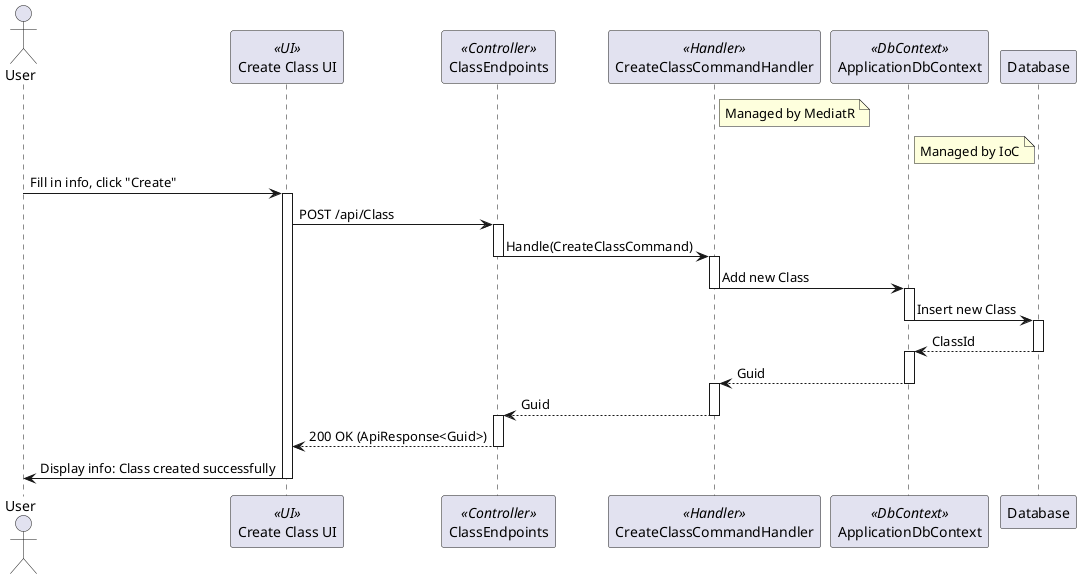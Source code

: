 @startuml
actor User
participant "Create Class UI" as UI <<UI>>
participant ClassEndpoints <<Controller>>
participant CreateClassCommandHandler <<Handler>>
participant ApplicationDbContext <<DbContext>>
participant Database

note right of CreateClassCommandHandler
  Managed by MediatR
end note

note right of ApplicationDbContext
  Managed by IoC
end note

User -> UI : Fill in info, click "Create"
activate UI
UI -> ClassEndpoints : POST /api/Class
activate ClassEndpoints
ClassEndpoints -> CreateClassCommandHandler : Handle(CreateClassCommand)
deactivate ClassEndpoints
activate CreateClassCommandHandler
CreateClassCommandHandler -> ApplicationDbContext : Add new Class
deactivate CreateClassCommandHandler
activate ApplicationDbContext
ApplicationDbContext -> Database : Insert new Class
deactivate ApplicationDbContext
activate Database
Database --> ApplicationDbContext : ClassId
deactivate Database
activate ApplicationDbContext
ApplicationDbContext --> CreateClassCommandHandler : Guid
deactivate ApplicationDbContext
activate CreateClassCommandHandler
CreateClassCommandHandler --> ClassEndpoints : Guid
deactivate CreateClassCommandHandler
activate ClassEndpoints
ClassEndpoints --> UI : 200 OK (ApiResponse<Guid>)
deactivate ClassEndpoints
UI -> User : Display info: Class created successfully
deactivate UI

@enduml